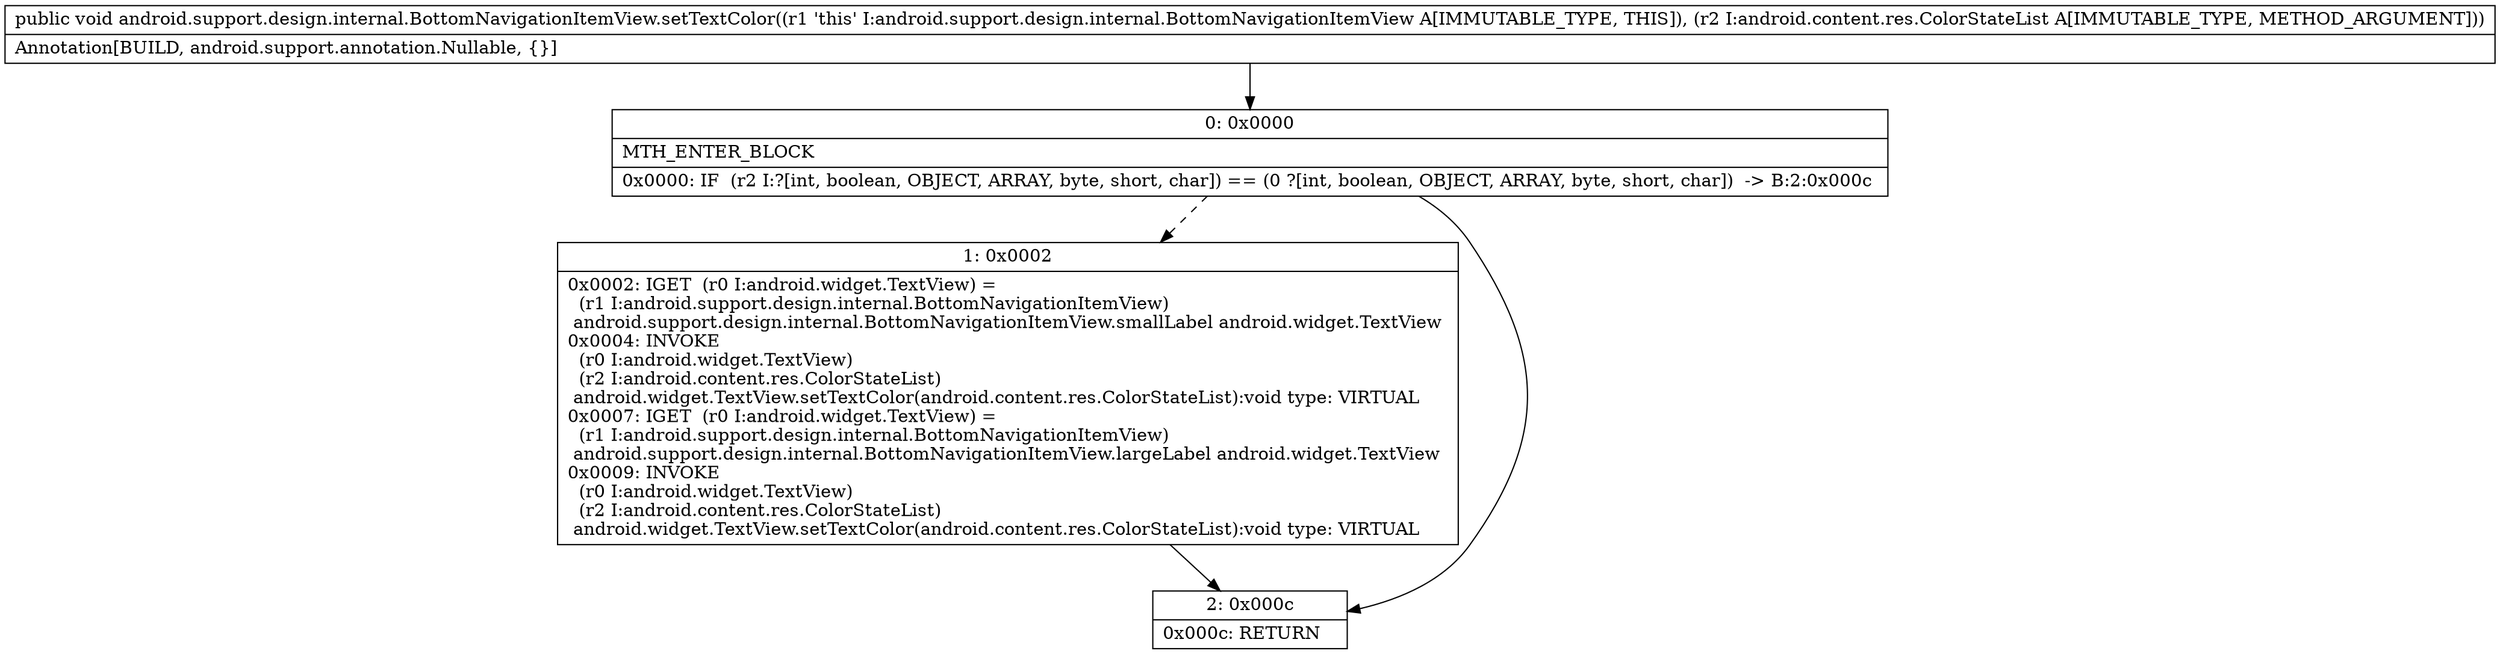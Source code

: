 digraph "CFG forandroid.support.design.internal.BottomNavigationItemView.setTextColor(Landroid\/content\/res\/ColorStateList;)V" {
Node_0 [shape=record,label="{0\:\ 0x0000|MTH_ENTER_BLOCK\l|0x0000: IF  (r2 I:?[int, boolean, OBJECT, ARRAY, byte, short, char]) == (0 ?[int, boolean, OBJECT, ARRAY, byte, short, char])  \-\> B:2:0x000c \l}"];
Node_1 [shape=record,label="{1\:\ 0x0002|0x0002: IGET  (r0 I:android.widget.TextView) = \l  (r1 I:android.support.design.internal.BottomNavigationItemView)\l android.support.design.internal.BottomNavigationItemView.smallLabel android.widget.TextView \l0x0004: INVOKE  \l  (r0 I:android.widget.TextView)\l  (r2 I:android.content.res.ColorStateList)\l android.widget.TextView.setTextColor(android.content.res.ColorStateList):void type: VIRTUAL \l0x0007: IGET  (r0 I:android.widget.TextView) = \l  (r1 I:android.support.design.internal.BottomNavigationItemView)\l android.support.design.internal.BottomNavigationItemView.largeLabel android.widget.TextView \l0x0009: INVOKE  \l  (r0 I:android.widget.TextView)\l  (r2 I:android.content.res.ColorStateList)\l android.widget.TextView.setTextColor(android.content.res.ColorStateList):void type: VIRTUAL \l}"];
Node_2 [shape=record,label="{2\:\ 0x000c|0x000c: RETURN   \l}"];
MethodNode[shape=record,label="{public void android.support.design.internal.BottomNavigationItemView.setTextColor((r1 'this' I:android.support.design.internal.BottomNavigationItemView A[IMMUTABLE_TYPE, THIS]), (r2 I:android.content.res.ColorStateList A[IMMUTABLE_TYPE, METHOD_ARGUMENT]))  | Annotation[BUILD, android.support.annotation.Nullable, \{\}]\l}"];
MethodNode -> Node_0;
Node_0 -> Node_1[style=dashed];
Node_0 -> Node_2;
Node_1 -> Node_2;
}

